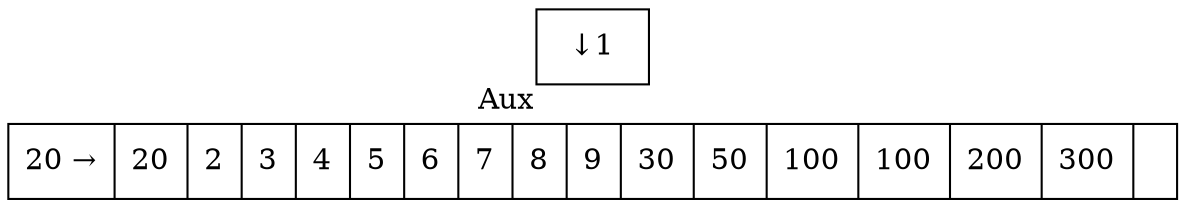 digraph G{ node [shape = record ];
 rankdir=LR;X[label="{ 20 → |20|2|3|4|5|6|7|8|9|30|50|100|100|200|300|}"]
2[label=" { ↓ 1}"xlabel="Aux"]
}
